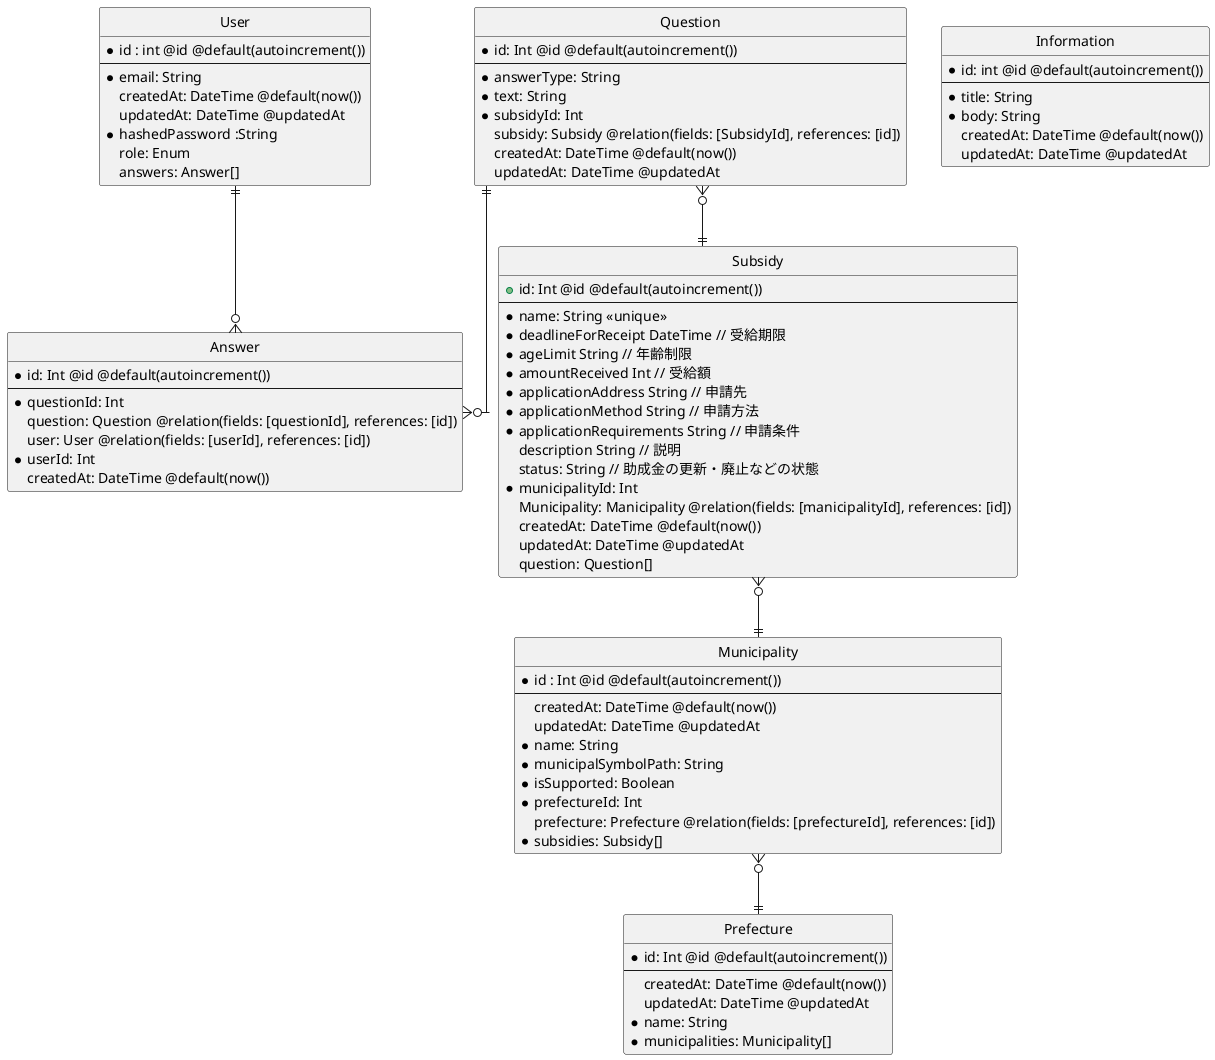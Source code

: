 @startuml failure-story

' hide the spot
hide circle

' avoid problems with angled crows feet
skinparam linetype ortho

entity "User" as user {
    *id : int @id @default(autoincrement())
    --
    *email: String
    createdAt: DateTime @default(now())
    updatedAt: DateTime @updatedAt
    *hashedPassword :String
    role: Enum
    answers: Answer[]
}

entity "Municipality" as manicipality {
    *id : Int @id @default(autoincrement())
    --
    createdAt: DateTime @default(now())                  
    updatedAt: DateTime @updatedAt                  
    *name: String
    *municipalSymbolPath: String
    *isSupported: Boolean
    *prefectureId: Int
    prefecture: Prefecture @relation(fields: [prefectureId], references: [id])
    *subsidies: Subsidy[]
}

entity "Information" as information {
    *id: int @id @default(autoincrement())
    --
    *title: String
    *body: String
    createdAt: DateTime @default(now())
    updatedAt: DateTime @updatedAt
}

entity "Prefecture" as prefecture {
    *id: Int @id @default(autoincrement())
    --
    createdAt: DateTime @default(now())
    updatedAt: DateTime @updatedAt
    *name: String
    *municipalities: Municipality[]
}

entity "Subsidy" as subsidy {
    +id: Int @id @default(autoincrement())
  --
    *name: String <<unique>>
    *deadlineForReceipt DateTime // 受給期限
    *ageLimit String // 年齢制限
    *amountReceived Int // 受給額
    *applicationAddress String // 申請先
    *applicationMethod String // 申請方法
    *applicationRequirements String // 申請条件
    description String // 説明
    status: String // 助成金の更新・廃止などの状態
    *municipalityId: Int
    Municipality: Manicipality @relation(fields: [manicipalityId], references: [id])
    createdAt: DateTime @default(now())
    updatedAt: DateTime @updatedAt
    question: Question[]
}

' 一問一答の質問
entity "Question" as question {
    *id: Int @id @default(autoincrement())
    --
    *answerType: String
    *text: String
    *subsidyId: Int
    subsidy: Subsidy @relation(fields: [SubsidyId], references: [id])
    createdAt: DateTime @default(now())
    updatedAt: DateTime @updatedAt
}

' ユーザーの答えを保存するテーブル
entity "Answer" as answer {
    *id: Int @id @default(autoincrement())
    --
    *questionId: Int
    question: Question @relation(fields: [questionId], references: [id])
    user: User @relation(fields: [userId], references: [id])
    *userId: Int 
    createdAt: DateTime @default(now())
}

manicipality }o--|| prefecture
question ||--o{ answer
question }o--|| subsidy
subsidy }o--|| manicipality
user ||--o{ answer



@enduml
